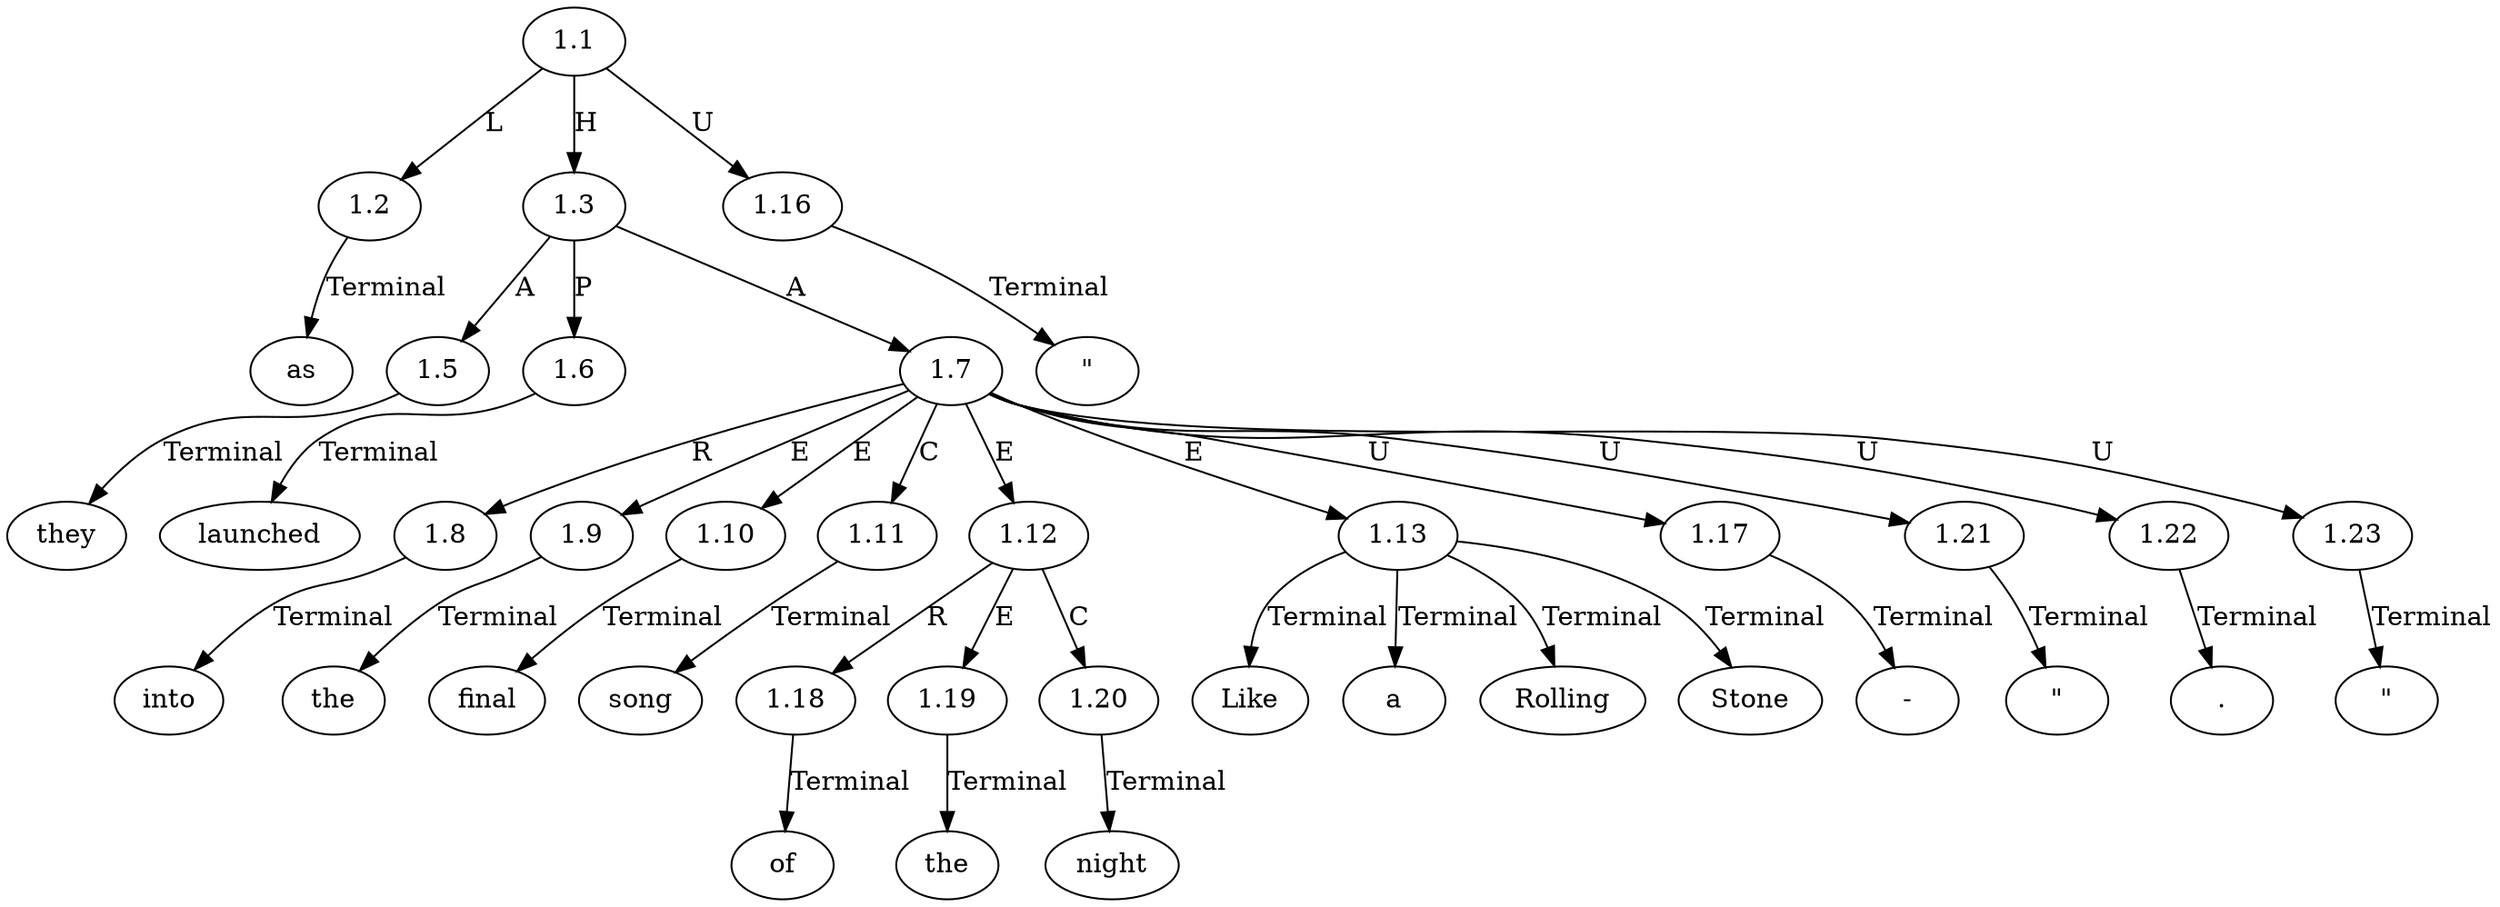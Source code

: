 // Graph
digraph {
	0.1 [label="\"" ordering=out]
	0.10 [label=the ordering=out]
	0.11 [label=night ordering=out]
	0.12 [label="-" ordering=out]
	0.13 [label="\"" ordering=out]
	0.14 [label=Like ordering=out]
	0.15 [label=a ordering=out]
	0.16 [label=Rolling ordering=out]
	0.17 [label=Stone ordering=out]
	0.18 [label="." ordering=out]
	0.19 [label="\"" ordering=out]
	0.2 [label=as ordering=out]
	0.3 [label=they ordering=out]
	0.4 [label=launched ordering=out]
	0.5 [label=into ordering=out]
	0.6 [label=the ordering=out]
	0.7 [label=final ordering=out]
	0.8 [label=song ordering=out]
	0.9 [label=of ordering=out]
	1.1 [label=1.1 ordering=out]
	1.2 [label=1.2 ordering=out]
	1.3 [label=1.3 ordering=out]
	1.5 [label=1.5 ordering=out]
	1.6 [label=1.6 ordering=out]
	1.7 [label=1.7 ordering=out]
	1.8 [label=1.8 ordering=out]
	1.9 [label=1.9 ordering=out]
	1.10 [label=1.10 ordering=out]
	1.11 [label=1.11 ordering=out]
	1.12 [label=1.12 ordering=out]
	1.13 [label=1.13 ordering=out]
	1.16 [label=1.16 ordering=out]
	1.17 [label=1.17 ordering=out]
	1.18 [label=1.18 ordering=out]
	1.19 [label=1.19 ordering=out]
	1.20 [label=1.20 ordering=out]
	1.21 [label=1.21 ordering=out]
	1.22 [label=1.22 ordering=out]
	1.23 [label=1.23 ordering=out]
	1.1 -> 1.2 [label=L ordering=out]
	1.1 -> 1.3 [label=H ordering=out]
	1.1 -> 1.16 [label=U ordering=out]
	1.2 -> 0.2 [label=Terminal ordering=out]
	1.3 -> 1.5 [label=A ordering=out]
	1.3 -> 1.6 [label=P ordering=out]
	1.3 -> 1.7 [label=A ordering=out]
	1.5 -> 0.3 [label=Terminal ordering=out]
	1.6 -> 0.4 [label=Terminal ordering=out]
	1.7 -> 1.8 [label=R ordering=out]
	1.7 -> 1.9 [label=E ordering=out]
	1.7 -> 1.10 [label=E ordering=out]
	1.7 -> 1.11 [label=C ordering=out]
	1.7 -> 1.12 [label=E ordering=out]
	1.7 -> 1.13 [label=E ordering=out]
	1.7 -> 1.17 [label=U ordering=out]
	1.7 -> 1.21 [label=U ordering=out]
	1.7 -> 1.22 [label=U ordering=out]
	1.7 -> 1.23 [label=U ordering=out]
	1.8 -> 0.5 [label=Terminal ordering=out]
	1.9 -> 0.6 [label=Terminal ordering=out]
	1.10 -> 0.7 [label=Terminal ordering=out]
	1.11 -> 0.8 [label=Terminal ordering=out]
	1.12 -> 1.18 [label=R ordering=out]
	1.12 -> 1.19 [label=E ordering=out]
	1.12 -> 1.20 [label=C ordering=out]
	1.13 -> 0.14 [label=Terminal ordering=out]
	1.13 -> 0.15 [label=Terminal ordering=out]
	1.13 -> 0.16 [label=Terminal ordering=out]
	1.13 -> 0.17 [label=Terminal ordering=out]
	1.16 -> 0.1 [label=Terminal ordering=out]
	1.17 -> 0.12 [label=Terminal ordering=out]
	1.18 -> 0.9 [label=Terminal ordering=out]
	1.19 -> 0.10 [label=Terminal ordering=out]
	1.20 -> 0.11 [label=Terminal ordering=out]
	1.21 -> 0.13 [label=Terminal ordering=out]
	1.22 -> 0.18 [label=Terminal ordering=out]
	1.23 -> 0.19 [label=Terminal ordering=out]
}
